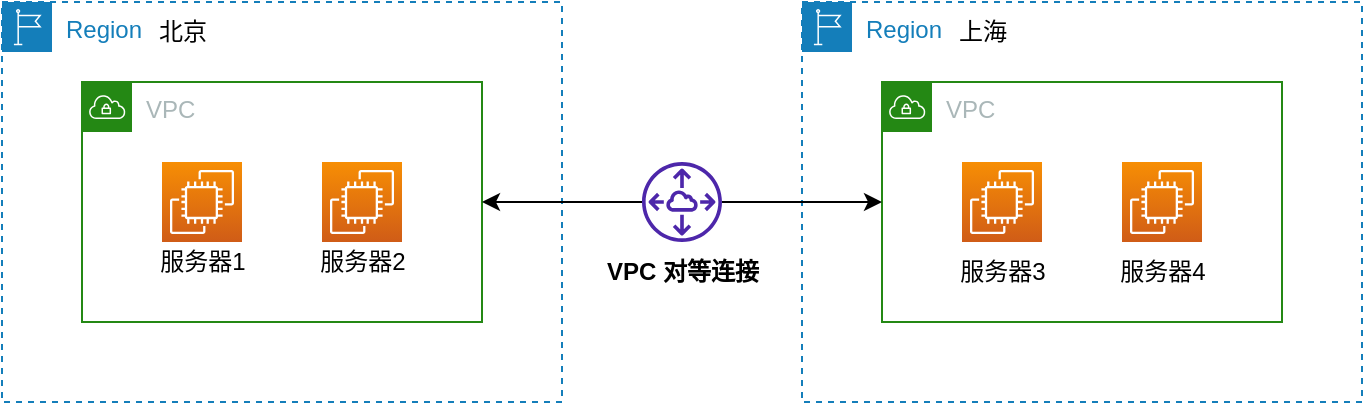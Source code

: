 <mxfile version="20.8.3" type="github">
  <diagram id="uEE8WfiEVhWSMxpsAdIC" name="第 1 页">
    <mxGraphModel dx="1264" dy="771" grid="1" gridSize="10" guides="1" tooltips="1" connect="1" arrows="1" fold="1" page="1" pageScale="1" pageWidth="827" pageHeight="1169" math="0" shadow="0">
      <root>
        <mxCell id="0" />
        <mxCell id="1" parent="0" />
        <mxCell id="NJhnOuYv_CIOyb1LFu2b-1" value="Region" style="points=[[0,0],[0.25,0],[0.5,0],[0.75,0],[1,0],[1,0.25],[1,0.5],[1,0.75],[1,1],[0.75,1],[0.5,1],[0.25,1],[0,1],[0,0.75],[0,0.5],[0,0.25]];outlineConnect=0;gradientColor=none;html=1;whiteSpace=wrap;fontSize=12;fontStyle=0;container=1;pointerEvents=0;collapsible=0;recursiveResize=0;shape=mxgraph.aws4.group;grIcon=mxgraph.aws4.group_region;strokeColor=#147EBA;fillColor=none;verticalAlign=top;align=left;spacingLeft=30;fontColor=#147EBA;dashed=1;" vertex="1" parent="1">
          <mxGeometry x="80" y="160" width="280" height="200" as="geometry" />
        </mxCell>
        <mxCell id="NJhnOuYv_CIOyb1LFu2b-2" value="北京" style="text;html=1;align=center;verticalAlign=middle;resizable=0;points=[];autosize=1;strokeColor=none;fillColor=none;" vertex="1" parent="NJhnOuYv_CIOyb1LFu2b-1">
          <mxGeometry x="65" width="50" height="30" as="geometry" />
        </mxCell>
        <mxCell id="NJhnOuYv_CIOyb1LFu2b-3" value="VPC" style="points=[[0,0],[0.25,0],[0.5,0],[0.75,0],[1,0],[1,0.25],[1,0.5],[1,0.75],[1,1],[0.75,1],[0.5,1],[0.25,1],[0,1],[0,0.75],[0,0.5],[0,0.25]];outlineConnect=0;gradientColor=none;html=1;whiteSpace=wrap;fontSize=12;fontStyle=0;container=1;pointerEvents=0;collapsible=0;recursiveResize=0;shape=mxgraph.aws4.group;grIcon=mxgraph.aws4.group_vpc;strokeColor=#248814;fillColor=none;verticalAlign=top;align=left;spacingLeft=30;fontColor=#AAB7B8;dashed=0;" vertex="1" parent="NJhnOuYv_CIOyb1LFu2b-1">
          <mxGeometry x="40" y="40" width="200" height="120" as="geometry" />
        </mxCell>
        <mxCell id="NJhnOuYv_CIOyb1LFu2b-4" value="" style="sketch=0;points=[[0,0,0],[0.25,0,0],[0.5,0,0],[0.75,0,0],[1,0,0],[0,1,0],[0.25,1,0],[0.5,1,0],[0.75,1,0],[1,1,0],[0,0.25,0],[0,0.5,0],[0,0.75,0],[1,0.25,0],[1,0.5,0],[1,0.75,0]];outlineConnect=0;fontColor=#232F3E;gradientColor=#F78E04;gradientDirection=north;fillColor=#D05C17;strokeColor=#ffffff;dashed=0;verticalLabelPosition=bottom;verticalAlign=top;align=center;html=1;fontSize=12;fontStyle=0;aspect=fixed;shape=mxgraph.aws4.resourceIcon;resIcon=mxgraph.aws4.ec2;" vertex="1" parent="NJhnOuYv_CIOyb1LFu2b-3">
          <mxGeometry x="40" y="40" width="40" height="40" as="geometry" />
        </mxCell>
        <mxCell id="NJhnOuYv_CIOyb1LFu2b-5" value="" style="sketch=0;points=[[0,0,0],[0.25,0,0],[0.5,0,0],[0.75,0,0],[1,0,0],[0,1,0],[0.25,1,0],[0.5,1,0],[0.75,1,0],[1,1,0],[0,0.25,0],[0,0.5,0],[0,0.75,0],[1,0.25,0],[1,0.5,0],[1,0.75,0]];outlineConnect=0;fontColor=#232F3E;gradientColor=#F78E04;gradientDirection=north;fillColor=#D05C17;strokeColor=#ffffff;dashed=0;verticalLabelPosition=bottom;verticalAlign=top;align=center;html=1;fontSize=12;fontStyle=0;aspect=fixed;shape=mxgraph.aws4.resourceIcon;resIcon=mxgraph.aws4.ec2;" vertex="1" parent="NJhnOuYv_CIOyb1LFu2b-3">
          <mxGeometry x="120" y="40" width="40" height="40" as="geometry" />
        </mxCell>
        <mxCell id="NJhnOuYv_CIOyb1LFu2b-6" value="服务器2" style="text;html=1;align=center;verticalAlign=middle;resizable=0;points=[];autosize=1;strokeColor=none;fillColor=none;" vertex="1" parent="NJhnOuYv_CIOyb1LFu2b-3">
          <mxGeometry x="105" y="75" width="70" height="30" as="geometry" />
        </mxCell>
        <mxCell id="NJhnOuYv_CIOyb1LFu2b-7" value="服务器1" style="text;html=1;align=center;verticalAlign=middle;resizable=0;points=[];autosize=1;strokeColor=none;fillColor=none;" vertex="1" parent="NJhnOuYv_CIOyb1LFu2b-3">
          <mxGeometry x="25" y="75" width="70" height="30" as="geometry" />
        </mxCell>
        <mxCell id="NJhnOuYv_CIOyb1LFu2b-8" value="Region" style="points=[[0,0],[0.25,0],[0.5,0],[0.75,0],[1,0],[1,0.25],[1,0.5],[1,0.75],[1,1],[0.75,1],[0.5,1],[0.25,1],[0,1],[0,0.75],[0,0.5],[0,0.25]];outlineConnect=0;gradientColor=none;html=1;whiteSpace=wrap;fontSize=12;fontStyle=0;container=1;pointerEvents=0;collapsible=0;recursiveResize=0;shape=mxgraph.aws4.group;grIcon=mxgraph.aws4.group_region;strokeColor=#147EBA;fillColor=none;verticalAlign=top;align=left;spacingLeft=30;fontColor=#147EBA;dashed=1;" vertex="1" parent="1">
          <mxGeometry x="480" y="160" width="280" height="200" as="geometry" />
        </mxCell>
        <mxCell id="NJhnOuYv_CIOyb1LFu2b-9" value="上海" style="text;html=1;align=center;verticalAlign=middle;resizable=0;points=[];autosize=1;strokeColor=none;fillColor=none;" vertex="1" parent="NJhnOuYv_CIOyb1LFu2b-8">
          <mxGeometry x="65" width="50" height="30" as="geometry" />
        </mxCell>
        <mxCell id="NJhnOuYv_CIOyb1LFu2b-10" value="VPC" style="points=[[0,0],[0.25,0],[0.5,0],[0.75,0],[1,0],[1,0.25],[1,0.5],[1,0.75],[1,1],[0.75,1],[0.5,1],[0.25,1],[0,1],[0,0.75],[0,0.5],[0,0.25]];outlineConnect=0;gradientColor=none;html=1;whiteSpace=wrap;fontSize=12;fontStyle=0;container=1;pointerEvents=0;collapsible=0;recursiveResize=0;shape=mxgraph.aws4.group;grIcon=mxgraph.aws4.group_vpc;strokeColor=#248814;fillColor=none;verticalAlign=top;align=left;spacingLeft=30;fontColor=#AAB7B8;dashed=0;" vertex="1" parent="NJhnOuYv_CIOyb1LFu2b-8">
          <mxGeometry x="40" y="40" width="200" height="120" as="geometry" />
        </mxCell>
        <mxCell id="NJhnOuYv_CIOyb1LFu2b-11" value="" style="sketch=0;points=[[0,0,0],[0.25,0,0],[0.5,0,0],[0.75,0,0],[1,0,0],[0,1,0],[0.25,1,0],[0.5,1,0],[0.75,1,0],[1,1,0],[0,0.25,0],[0,0.5,0],[0,0.75,0],[1,0.25,0],[1,0.5,0],[1,0.75,0]];outlineConnect=0;fontColor=#232F3E;gradientColor=#F78E04;gradientDirection=north;fillColor=#D05C17;strokeColor=#ffffff;dashed=0;verticalLabelPosition=bottom;verticalAlign=top;align=center;html=1;fontSize=12;fontStyle=0;aspect=fixed;shape=mxgraph.aws4.resourceIcon;resIcon=mxgraph.aws4.ec2;" vertex="1" parent="NJhnOuYv_CIOyb1LFu2b-10">
          <mxGeometry x="40" y="40" width="40" height="40" as="geometry" />
        </mxCell>
        <mxCell id="NJhnOuYv_CIOyb1LFu2b-13" value="服务器3" style="text;html=1;align=center;verticalAlign=middle;resizable=0;points=[];autosize=1;strokeColor=none;fillColor=none;" vertex="1" parent="NJhnOuYv_CIOyb1LFu2b-10">
          <mxGeometry x="25" y="80" width="70" height="30" as="geometry" />
        </mxCell>
        <mxCell id="NJhnOuYv_CIOyb1LFu2b-19" value="" style="sketch=0;points=[[0,0,0],[0.25,0,0],[0.5,0,0],[0.75,0,0],[1,0,0],[0,1,0],[0.25,1,0],[0.5,1,0],[0.75,1,0],[1,1,0],[0,0.25,0],[0,0.5,0],[0,0.75,0],[1,0.25,0],[1,0.5,0],[1,0.75,0]];outlineConnect=0;fontColor=#232F3E;gradientColor=#F78E04;gradientDirection=north;fillColor=#D05C17;strokeColor=#ffffff;dashed=0;verticalLabelPosition=bottom;verticalAlign=top;align=center;html=1;fontSize=12;fontStyle=0;aspect=fixed;shape=mxgraph.aws4.resourceIcon;resIcon=mxgraph.aws4.ec2;" vertex="1" parent="NJhnOuYv_CIOyb1LFu2b-10">
          <mxGeometry x="120" y="40" width="40" height="40" as="geometry" />
        </mxCell>
        <mxCell id="NJhnOuYv_CIOyb1LFu2b-20" value="服务器4" style="text;html=1;align=center;verticalAlign=middle;resizable=0;points=[];autosize=1;strokeColor=none;fillColor=none;" vertex="1" parent="NJhnOuYv_CIOyb1LFu2b-10">
          <mxGeometry x="105" y="80" width="70" height="30" as="geometry" />
        </mxCell>
        <mxCell id="NJhnOuYv_CIOyb1LFu2b-15" value="" style="sketch=0;outlineConnect=0;fontColor=#232F3E;gradientColor=none;fillColor=#4D27AA;strokeColor=none;dashed=0;verticalLabelPosition=bottom;verticalAlign=top;align=center;html=1;fontSize=12;fontStyle=0;aspect=fixed;pointerEvents=1;shape=mxgraph.aws4.peering;" vertex="1" parent="1">
          <mxGeometry x="400" y="240" width="40" height="40" as="geometry" />
        </mxCell>
        <mxCell id="NJhnOuYv_CIOyb1LFu2b-16" style="edgeStyle=orthogonalEdgeStyle;rounded=0;orthogonalLoop=1;jettySize=auto;html=1;exitX=0;exitY=0.5;exitDx=0;exitDy=0;endArrow=none;endFill=0;startArrow=classic;startFill=1;" edge="1" parent="1" source="NJhnOuYv_CIOyb1LFu2b-10" target="NJhnOuYv_CIOyb1LFu2b-15">
          <mxGeometry relative="1" as="geometry" />
        </mxCell>
        <mxCell id="NJhnOuYv_CIOyb1LFu2b-17" style="edgeStyle=orthogonalEdgeStyle;rounded=0;orthogonalLoop=1;jettySize=auto;html=1;exitX=1;exitY=0.5;exitDx=0;exitDy=0;endArrow=none;endFill=0;startArrow=classic;startFill=1;" edge="1" parent="1" source="NJhnOuYv_CIOyb1LFu2b-3" target="NJhnOuYv_CIOyb1LFu2b-15">
          <mxGeometry relative="1" as="geometry" />
        </mxCell>
        <mxCell id="NJhnOuYv_CIOyb1LFu2b-18" value="&lt;b&gt;VPC 对等连接&lt;/b&gt;" style="text;html=1;align=center;verticalAlign=middle;resizable=0;points=[];autosize=1;strokeColor=none;fillColor=none;" vertex="1" parent="1">
          <mxGeometry x="370" y="280" width="100" height="30" as="geometry" />
        </mxCell>
      </root>
    </mxGraphModel>
  </diagram>
</mxfile>
